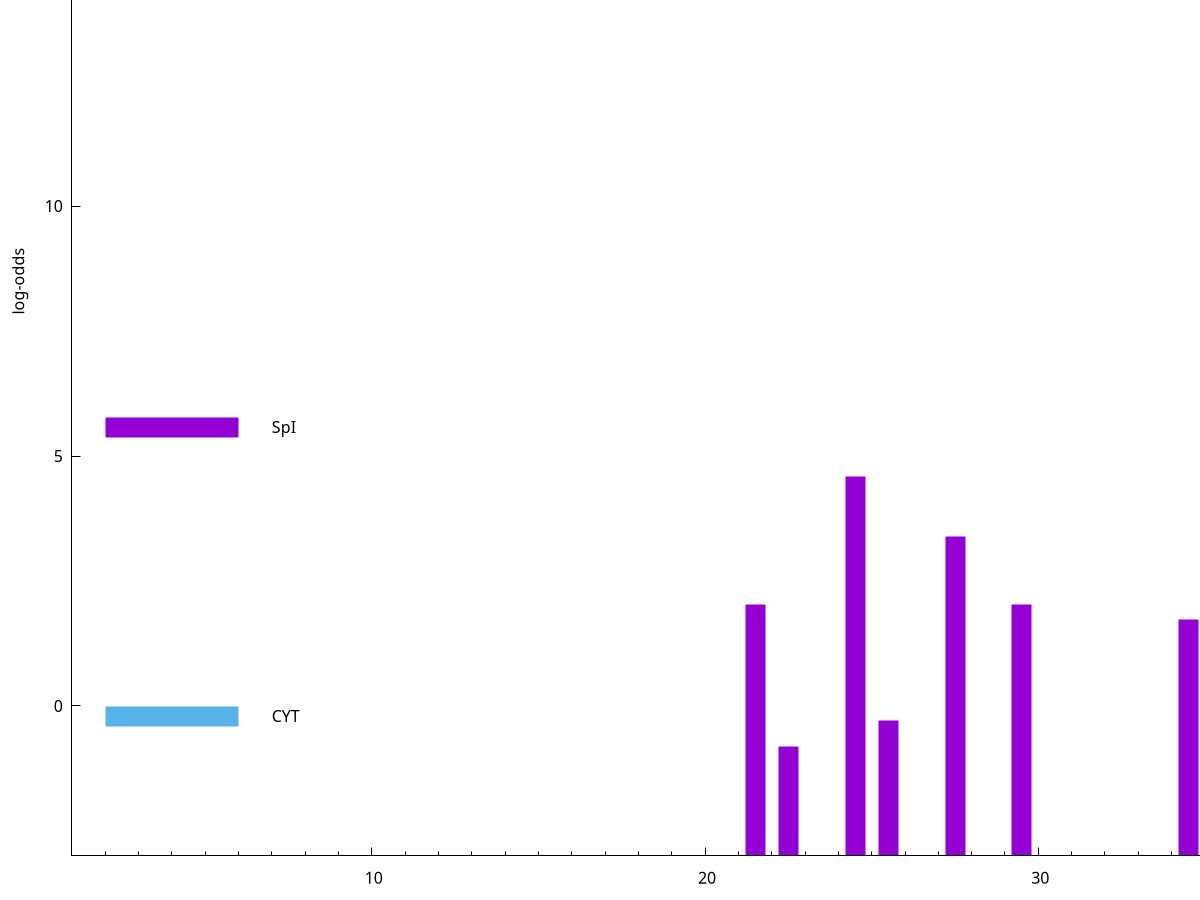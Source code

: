 set title "LipoP predictions for SRR3467249.gff"
set size 2., 1.4
set xrange [1:70] 
set mxtics 10
set yrange [-3:20]
set y2range [0:23]
set ylabel "log-odds"
set term postscript eps color solid "Helvetica" 30
set output "SRR3467249.gff28.eps"
set arrow from 2,15.0186 to 6,15.0186 nohead lt 4 lw 20
set label "TMH" at 7,15.0186
set arrow from 2,5.57921 to 6,5.57921 nohead lt 1 lw 20
set label "SpI" at 7,5.57921
set arrow from 2,-0.200913 to 6,-0.200913 nohead lt 3 lw 20
set label "CYT" at 7,-0.200913
set arrow from 2,15.0186 to 6,15.0186 nohead lt 4 lw 20
set label "TMH" at 7,15.0186
# NOTE: The scores below are the log-odds scores with the threshold
# NOTE: subtracted (a hack to make gnuplot make the histogram all
# NOTE: look nice).
plot "-" axes x1y2 title "" with impulses lt 1 lw 20
24.500000 7.598510
27.500000 6.384240
21.500000 5.033740
29.500000 5.024320
34.500000 4.729930
25.500000 2.712818
22.500000 2.196949
e
exit
